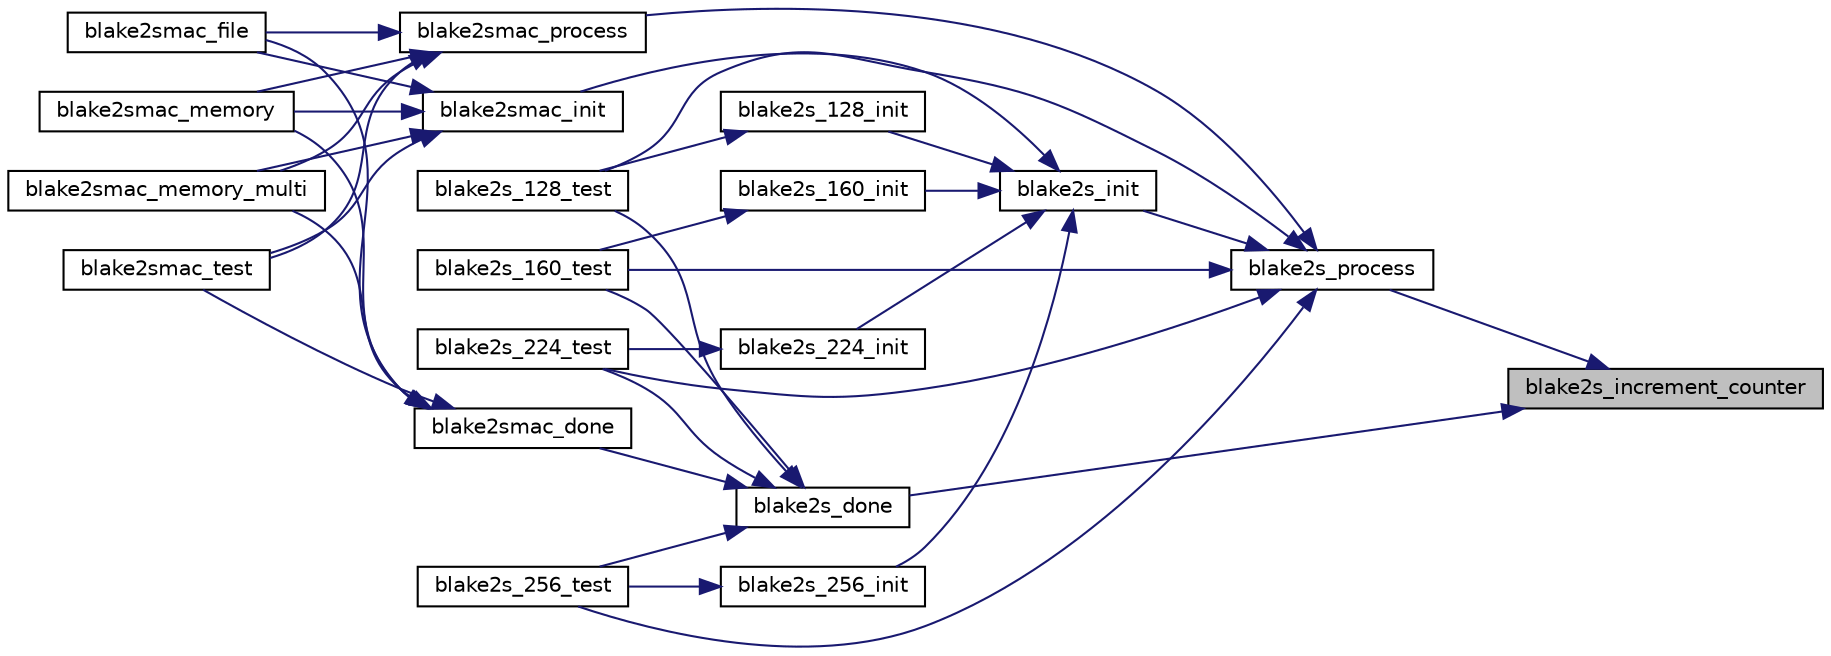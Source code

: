 digraph "blake2s_increment_counter"
{
 // LATEX_PDF_SIZE
  edge [fontname="Helvetica",fontsize="10",labelfontname="Helvetica",labelfontsize="10"];
  node [fontname="Helvetica",fontsize="10",shape=record];
  rankdir="RL";
  Node160 [label="blake2s_increment_counter",height=0.2,width=0.4,color="black", fillcolor="grey75", style="filled", fontcolor="black",tooltip=" "];
  Node160 -> Node161 [dir="back",color="midnightblue",fontsize="10",style="solid"];
  Node161 [label="blake2s_done",height=0.2,width=0.4,color="black", fillcolor="white", style="filled",URL="$blake2s_8c.html#a951f967f191626d78ef0c4202dceac46",tooltip="Terminate the hash to get the digest."];
  Node161 -> Node162 [dir="back",color="midnightblue",fontsize="10",style="solid"];
  Node162 [label="blake2s_128_test",height=0.2,width=0.4,color="black", fillcolor="white", style="filled",URL="$blake2s_8c.html#a35ad837b8eb060d5ada9e83aa4fc05e1",tooltip="Self-test the hash."];
  Node161 -> Node163 [dir="back",color="midnightblue",fontsize="10",style="solid"];
  Node163 [label="blake2s_160_test",height=0.2,width=0.4,color="black", fillcolor="white", style="filled",URL="$blake2s_8c.html#a547bd6f8ec7604f9482ca05d52de1d53",tooltip="Self-test the hash."];
  Node161 -> Node164 [dir="back",color="midnightblue",fontsize="10",style="solid"];
  Node164 [label="blake2s_224_test",height=0.2,width=0.4,color="black", fillcolor="white", style="filled",URL="$blake2s_8c.html#ab0d7984b339f968398dc6b63fb3732f5",tooltip="Self-test the hash."];
  Node161 -> Node165 [dir="back",color="midnightblue",fontsize="10",style="solid"];
  Node165 [label="blake2s_256_test",height=0.2,width=0.4,color="black", fillcolor="white", style="filled",URL="$blake2s_8c.html#a89560ab6554753baea0950372744f02e",tooltip="Self-test the hash."];
  Node161 -> Node166 [dir="back",color="midnightblue",fontsize="10",style="solid"];
  Node166 [label="blake2smac_done",height=0.2,width=0.4,color="black", fillcolor="white", style="filled",URL="$blake2smac_8c.html#af268b3c5222438337934ed26be851579",tooltip="Terminate a BLAKE2S MAC session."];
  Node166 -> Node167 [dir="back",color="midnightblue",fontsize="10",style="solid"];
  Node167 [label="blake2smac_file",height=0.2,width=0.4,color="black", fillcolor="white", style="filled",URL="$blake2smac__file_8c.html#abc529c6de44b41397be3a1d166d9a7ba",tooltip="BLAKE2S MAC a file."];
  Node166 -> Node168 [dir="back",color="midnightblue",fontsize="10",style="solid"];
  Node168 [label="blake2smac_memory",height=0.2,width=0.4,color="black", fillcolor="white", style="filled",URL="$blake2smac__memory_8c.html#aea1e8633862804ea1944985b7c5f17d8",tooltip="BLAKE2S MAC a block of memory to produce the authentication tag."];
  Node166 -> Node169 [dir="back",color="midnightblue",fontsize="10",style="solid"];
  Node169 [label="blake2smac_memory_multi",height=0.2,width=0.4,color="black", fillcolor="white", style="filled",URL="$blake2smac__memory__multi_8c.html#a535ad0f9c023812c0651cd566912d958",tooltip="BLAKE2S MAC multiple blocks of memory to produce the authentication tag."];
  Node166 -> Node170 [dir="back",color="midnightblue",fontsize="10",style="solid"];
  Node170 [label="blake2smac_test",height=0.2,width=0.4,color="black", fillcolor="white", style="filled",URL="$blake2smac__test_8c.html#a42d2cb7bf53a66b206aef3ba1a889173",tooltip=" "];
  Node160 -> Node171 [dir="back",color="midnightblue",fontsize="10",style="solid"];
  Node171 [label="blake2s_process",height=0.2,width=0.4,color="black", fillcolor="white", style="filled",URL="$blake2s_8c.html#ad8751ffefd8ef5161beb25e770f81628",tooltip="Process a block of memory through the hash."];
  Node171 -> Node172 [dir="back",color="midnightblue",fontsize="10",style="solid"];
  Node172 [label="blake2s_init",height=0.2,width=0.4,color="black", fillcolor="white", style="filled",URL="$blake2s_8c.html#a93c803f6354c661107d65ddc22cfc77f",tooltip="Initialize the hash/MAC state."];
  Node172 -> Node173 [dir="back",color="midnightblue",fontsize="10",style="solid"];
  Node173 [label="blake2s_128_init",height=0.2,width=0.4,color="black", fillcolor="white", style="filled",URL="$blake2s_8c.html#a3ffef0e3850163c769ac81d187d880db",tooltip="Initialize the hash state."];
  Node173 -> Node162 [dir="back",color="midnightblue",fontsize="10",style="solid"];
  Node172 -> Node174 [dir="back",color="midnightblue",fontsize="10",style="solid"];
  Node174 [label="blake2s_160_init",height=0.2,width=0.4,color="black", fillcolor="white", style="filled",URL="$blake2s_8c.html#ad1196cb2fa2a712bb4863d6718782e11",tooltip="Initialize the hash state."];
  Node174 -> Node163 [dir="back",color="midnightblue",fontsize="10",style="solid"];
  Node172 -> Node175 [dir="back",color="midnightblue",fontsize="10",style="solid"];
  Node175 [label="blake2s_224_init",height=0.2,width=0.4,color="black", fillcolor="white", style="filled",URL="$blake2s_8c.html#a39d88962176ad783d902a6c4f569b1fe",tooltip="Initialize the hash state."];
  Node175 -> Node164 [dir="back",color="midnightblue",fontsize="10",style="solid"];
  Node172 -> Node176 [dir="back",color="midnightblue",fontsize="10",style="solid"];
  Node176 [label="blake2s_256_init",height=0.2,width=0.4,color="black", fillcolor="white", style="filled",URL="$blake2s_8c.html#aeed065e85d4d9ad6ef1f785da9dcb06f",tooltip="Initialize the hash state."];
  Node176 -> Node165 [dir="back",color="midnightblue",fontsize="10",style="solid"];
  Node172 -> Node177 [dir="back",color="midnightblue",fontsize="10",style="solid"];
  Node177 [label="blake2smac_init",height=0.2,width=0.4,color="black", fillcolor="white", style="filled",URL="$blake2smac_8c.html#ac5b0577823c5740bc16b658ba4dbfd02",tooltip="Initialize an BLAKE2S MAC context."];
  Node177 -> Node167 [dir="back",color="midnightblue",fontsize="10",style="solid"];
  Node177 -> Node168 [dir="back",color="midnightblue",fontsize="10",style="solid"];
  Node177 -> Node169 [dir="back",color="midnightblue",fontsize="10",style="solid"];
  Node177 -> Node170 [dir="back",color="midnightblue",fontsize="10",style="solid"];
  Node171 -> Node165 [dir="back",color="midnightblue",fontsize="10",style="solid"];
  Node171 -> Node164 [dir="back",color="midnightblue",fontsize="10",style="solid"];
  Node171 -> Node163 [dir="back",color="midnightblue",fontsize="10",style="solid"];
  Node171 -> Node162 [dir="back",color="midnightblue",fontsize="10",style="solid"];
  Node171 -> Node178 [dir="back",color="midnightblue",fontsize="10",style="solid"];
  Node178 [label="blake2smac_process",height=0.2,width=0.4,color="black", fillcolor="white", style="filled",URL="$blake2smac_8c.html#a6d340d92c2d47da70bb0d1cbf471869c",tooltip="Process data through BLAKE2S MAC."];
  Node178 -> Node167 [dir="back",color="midnightblue",fontsize="10",style="solid"];
  Node178 -> Node168 [dir="back",color="midnightblue",fontsize="10",style="solid"];
  Node178 -> Node169 [dir="back",color="midnightblue",fontsize="10",style="solid"];
  Node178 -> Node170 [dir="back",color="midnightblue",fontsize="10",style="solid"];
}
